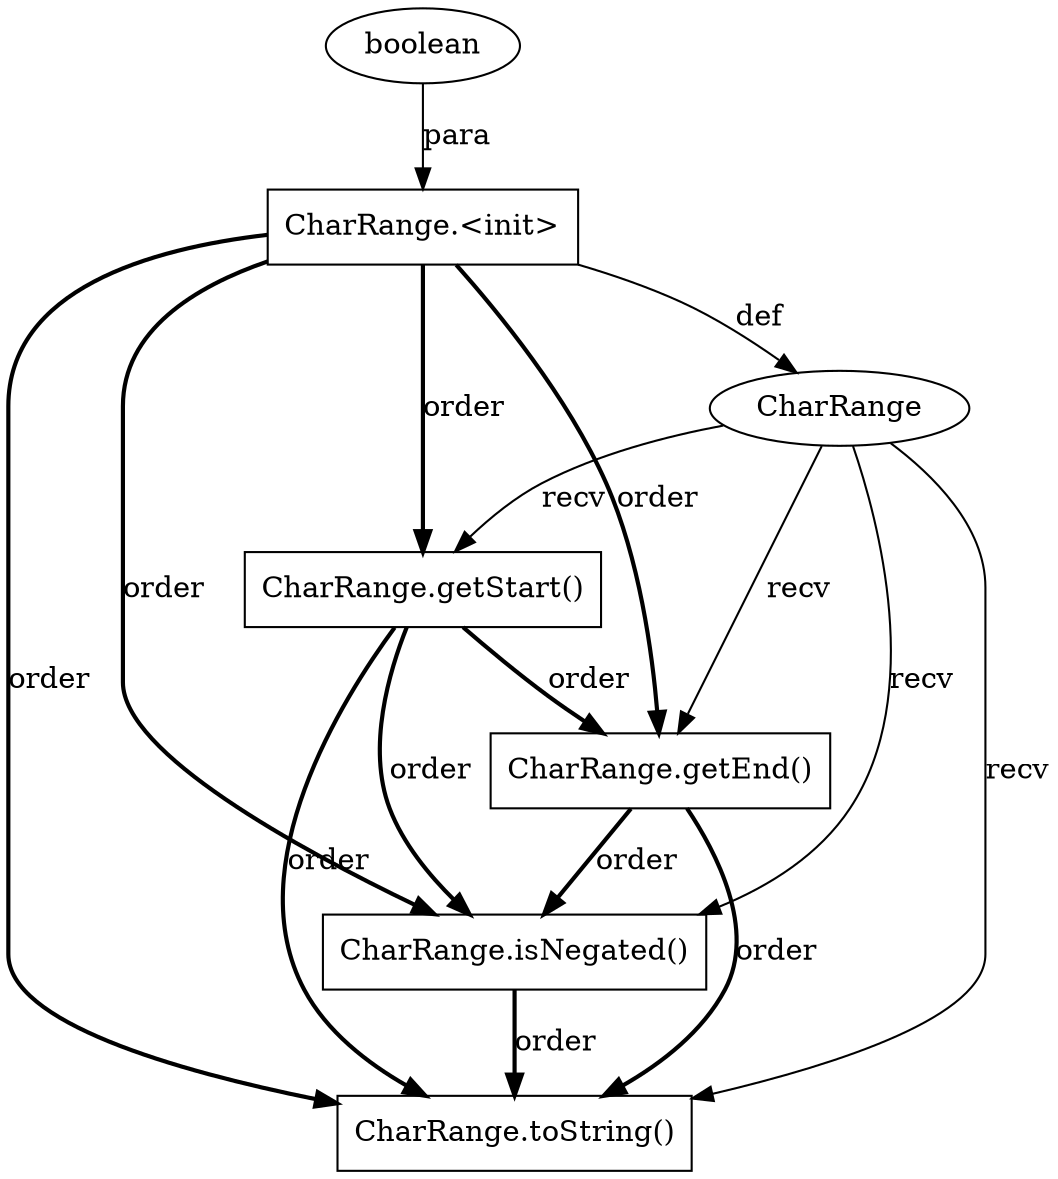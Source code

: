 digraph "AUG" {

  1 [ label="CharRange.toString()" shape="box" ];
  2 [ label="CharRange" shape="ellipse" ];
  3 [ label="CharRange.isNegated()" shape="box" ];
  4 [ label="CharRange.getStart()" shape="box" ];
  5 [ label="CharRange.getEnd()" shape="box" ];
  6 [ label="CharRange.<init>" shape="box" ];
  7 [ label="boolean" shape="ellipse" ];
  3 -> 1 [ label="order" style="bold" ];
  2 -> 1 [ label="recv" style="solid" ];
  6 -> 1 [ label="order" style="bold" ];
  5 -> 1 [ label="order" style="bold" ];
  4 -> 1 [ label="order" style="bold" ];
  6 -> 2 [ label="def" style="solid" ];
  6 -> 3 [ label="order" style="bold" ];
  4 -> 3 [ label="order" style="bold" ];
  5 -> 3 [ label="order" style="bold" ];
  2 -> 3 [ label="recv" style="solid" ];
  2 -> 4 [ label="recv" style="solid" ];
  6 -> 4 [ label="order" style="bold" ];
  6 -> 5 [ label="order" style="bold" ];
  4 -> 5 [ label="order" style="bold" ];
  2 -> 5 [ label="recv" style="solid" ];
  7 -> 6 [ label="para" style="solid" ];
}
